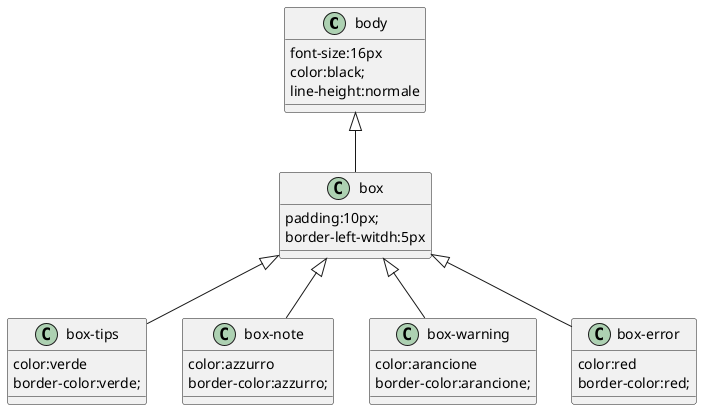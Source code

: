 @startuml
scale 1

body <|-- "box"

"box" <|-- "box-tips" 
"box" <|-- "box-note" 
"box" <|-- "box-warning" 
"box" <|-- "box-error" 

class body{
    font-size:16px
    color:black;
    line-height:normale
}

class box{
    padding:10px;
    border-left-witdh:5px

}

class "box-tips"{
    color:verde
    border-color:verde;
}

class "box-note"{
    color:azzurro
      border-color:azzurro;
}

class "box-warning"{
    color:arancione
      border-color:arancione;


}
class "box-error"{
    color:red
      border-color:red;

}
@enduml
